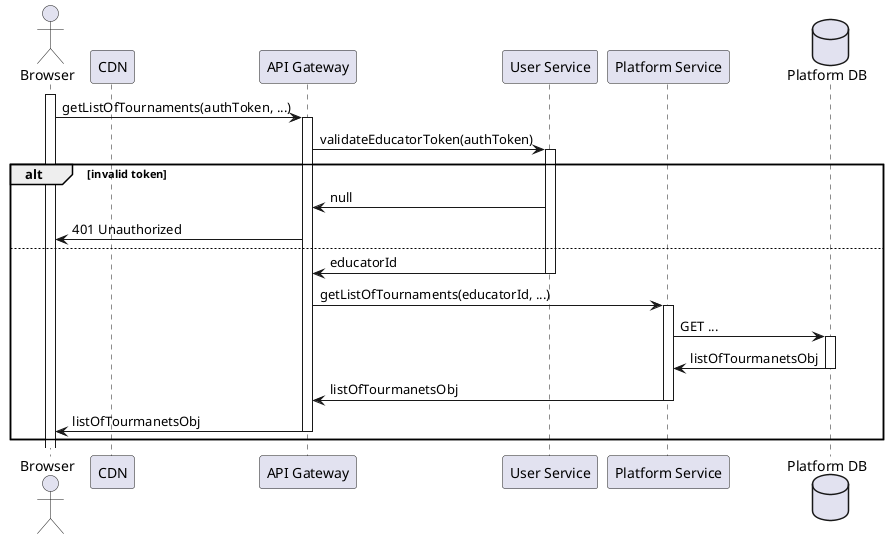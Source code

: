 @startuml RW0.1 - User gets list of tournaments

actor Browser
participant CDN
participant "API Gateway" as gateway
participant "User Service" as auth

participant "Platform Service" as platform
database "Platform DB" as platformDb

activate Browser

Browser -> gateway ++ : getListOfTournaments(authToken, ...)
gateway -> auth ++ : validateEducatorToken(authToken)
alt invalid token
    gateway <- auth : null
    Browser <- gateway : 401 Unauthorized
else
    gateway <- auth -- : educatorId
    gateway -> platform ++ : getListOfTournaments(educatorId, ...)
    platform -> platformDb ++ : GET ...
    platform <- platformDb -- : listOfTourmanetsObj
    gateway <- platform -- : listOfTourmanetsObj
    Browser <- gateway -- : listOfTourmanetsObj
end

@enduml